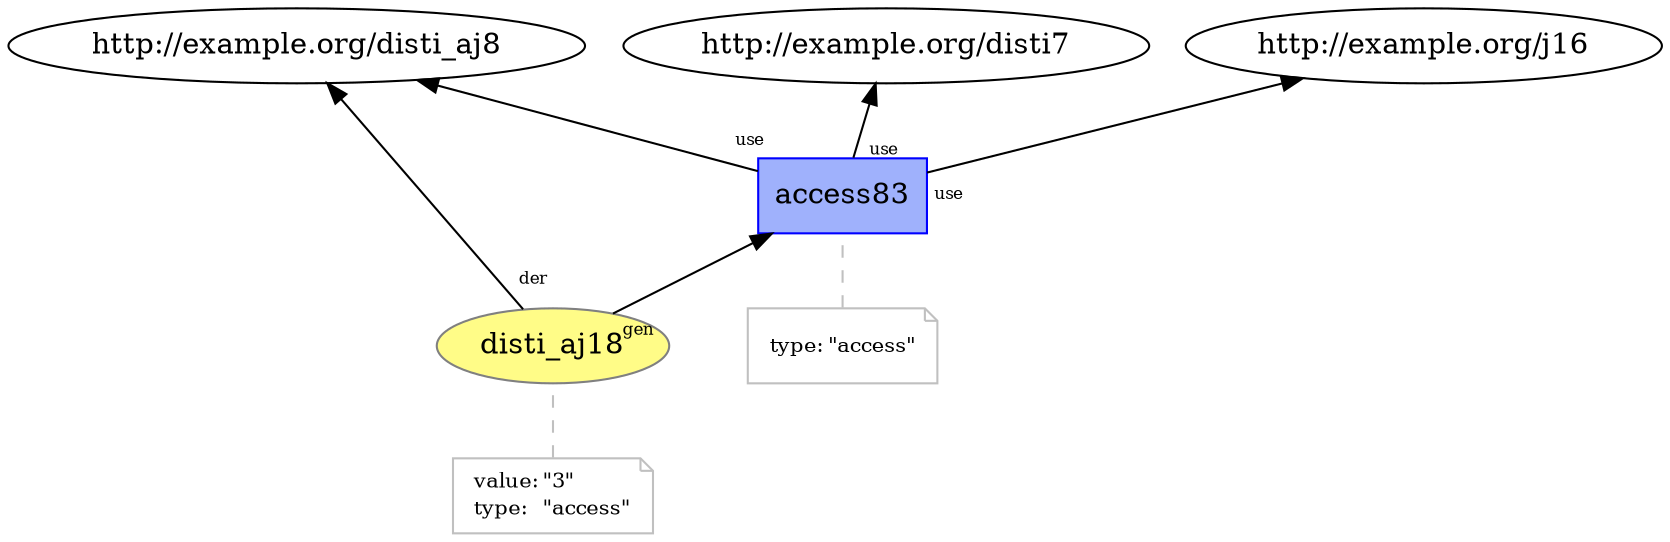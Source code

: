 digraph "PROV" { size="16,12"; rankdir="BT";
"http://example.org/disti_aj18" [fillcolor="#FFFC87",color="#808080",style="filled",label="disti_aj18",URL="http://example.org/disti_aj18"]
"-attrs0" [color="gray",shape="note",fontsize="10",fontcolor="black",label=<<TABLE cellpadding="0" border="0">
	<TR>
	    <TD align="left">value:</TD>
	    <TD align="left">&quot;3&quot;</TD>
	</TR>
	<TR>
	    <TD align="left">type:</TD>
	    <TD align="left">&quot;access&quot;</TD>
	</TR>
</TABLE>>]
"-attrs0" -> "http://example.org/disti_aj18" [color="gray",style="dashed",arrowhead="none"]
"http://example.org/access83" [fillcolor="#9FB1FC",color="#0000FF",shape="polygon",sides="4",style="filled",label="access83",URL="http://example.org/access83"]
"-attrs1" [color="gray",shape="note",fontsize="10",fontcolor="black",label=<<TABLE cellpadding="0" border="0">
	<TR>
	    <TD align="left">type:</TD>
	    <TD align="left">&quot;access&quot;</TD>
	</TR>
</TABLE>>]
"-attrs1" -> "http://example.org/access83" [color="gray",style="dashed",arrowhead="none"]
"http://example.org/access83" -> "http://example.org/disti_aj8" [labelfontsize="8",labeldistance="1.5",labelangle="60.0",rotation="20",taillabel="use"]
"http://example.org/disti_aj18" -> "http://example.org/disti_aj8" [labelfontsize="8",labeldistance="1.5",labelangle="60.0",rotation="20",taillabel="der"]
"http://example.org/disti_aj18" -> "http://example.org/access83" [labelfontsize="8",labeldistance="1.5",labelangle="60.0",rotation="20",taillabel="gen"]
"http://example.org/access83" -> "http://example.org/disti7" [labelfontsize="8",labeldistance="1.5",labelangle="60.0",rotation="20",taillabel="use"]
"http://example.org/access83" -> "http://example.org/j16" [labelfontsize="8",labeldistance="1.5",labelangle="60.0",rotation="20",taillabel="use"]
}
